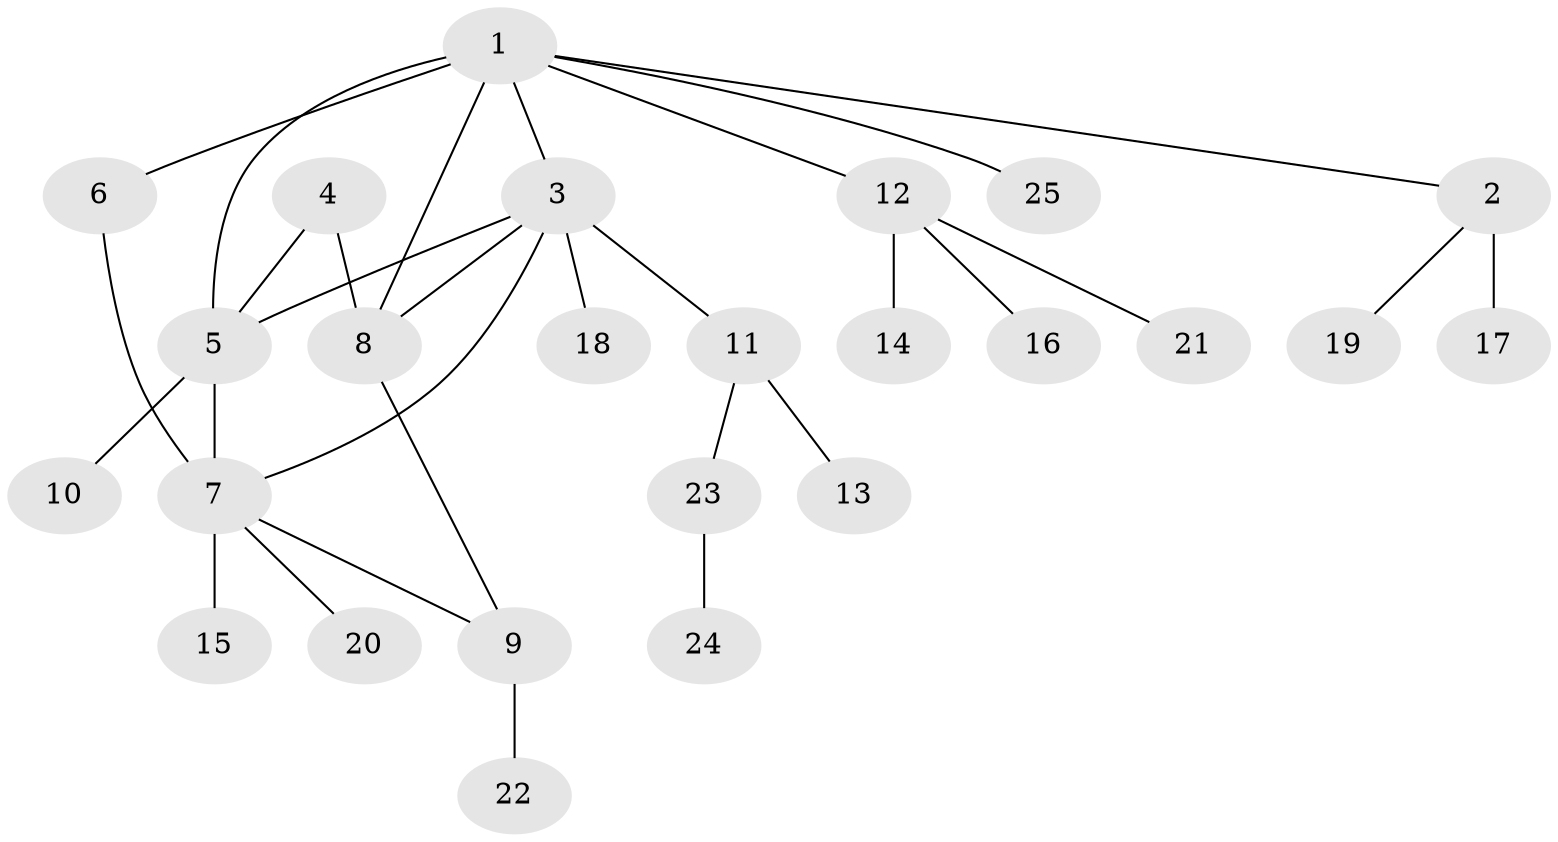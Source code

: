 // original degree distribution, {9: 0.02040816326530612, 6: 0.061224489795918366, 3: 0.04081632653061224, 5: 0.04081632653061224, 4: 0.061224489795918366, 10: 0.02040816326530612, 2: 0.16326530612244897, 1: 0.5918367346938775}
// Generated by graph-tools (version 1.1) at 2025/37/03/09/25 02:37:31]
// undirected, 25 vertices, 30 edges
graph export_dot {
graph [start="1"]
  node [color=gray90,style=filled];
  1;
  2;
  3;
  4;
  5;
  6;
  7;
  8;
  9;
  10;
  11;
  12;
  13;
  14;
  15;
  16;
  17;
  18;
  19;
  20;
  21;
  22;
  23;
  24;
  25;
  1 -- 2 [weight=1.0];
  1 -- 3 [weight=1.0];
  1 -- 5 [weight=1.0];
  1 -- 6 [weight=1.0];
  1 -- 8 [weight=2.0];
  1 -- 12 [weight=1.0];
  1 -- 25 [weight=1.0];
  2 -- 17 [weight=3.0];
  2 -- 19 [weight=1.0];
  3 -- 5 [weight=1.0];
  3 -- 7 [weight=1.0];
  3 -- 8 [weight=1.0];
  3 -- 11 [weight=1.0];
  3 -- 18 [weight=1.0];
  4 -- 5 [weight=1.0];
  4 -- 8 [weight=2.0];
  5 -- 7 [weight=1.0];
  5 -- 10 [weight=1.0];
  6 -- 7 [weight=1.0];
  7 -- 9 [weight=1.0];
  7 -- 15 [weight=4.0];
  7 -- 20 [weight=1.0];
  8 -- 9 [weight=1.0];
  9 -- 22 [weight=3.0];
  11 -- 13 [weight=1.0];
  11 -- 23 [weight=1.0];
  12 -- 14 [weight=1.0];
  12 -- 16 [weight=1.0];
  12 -- 21 [weight=1.0];
  23 -- 24 [weight=1.0];
}

